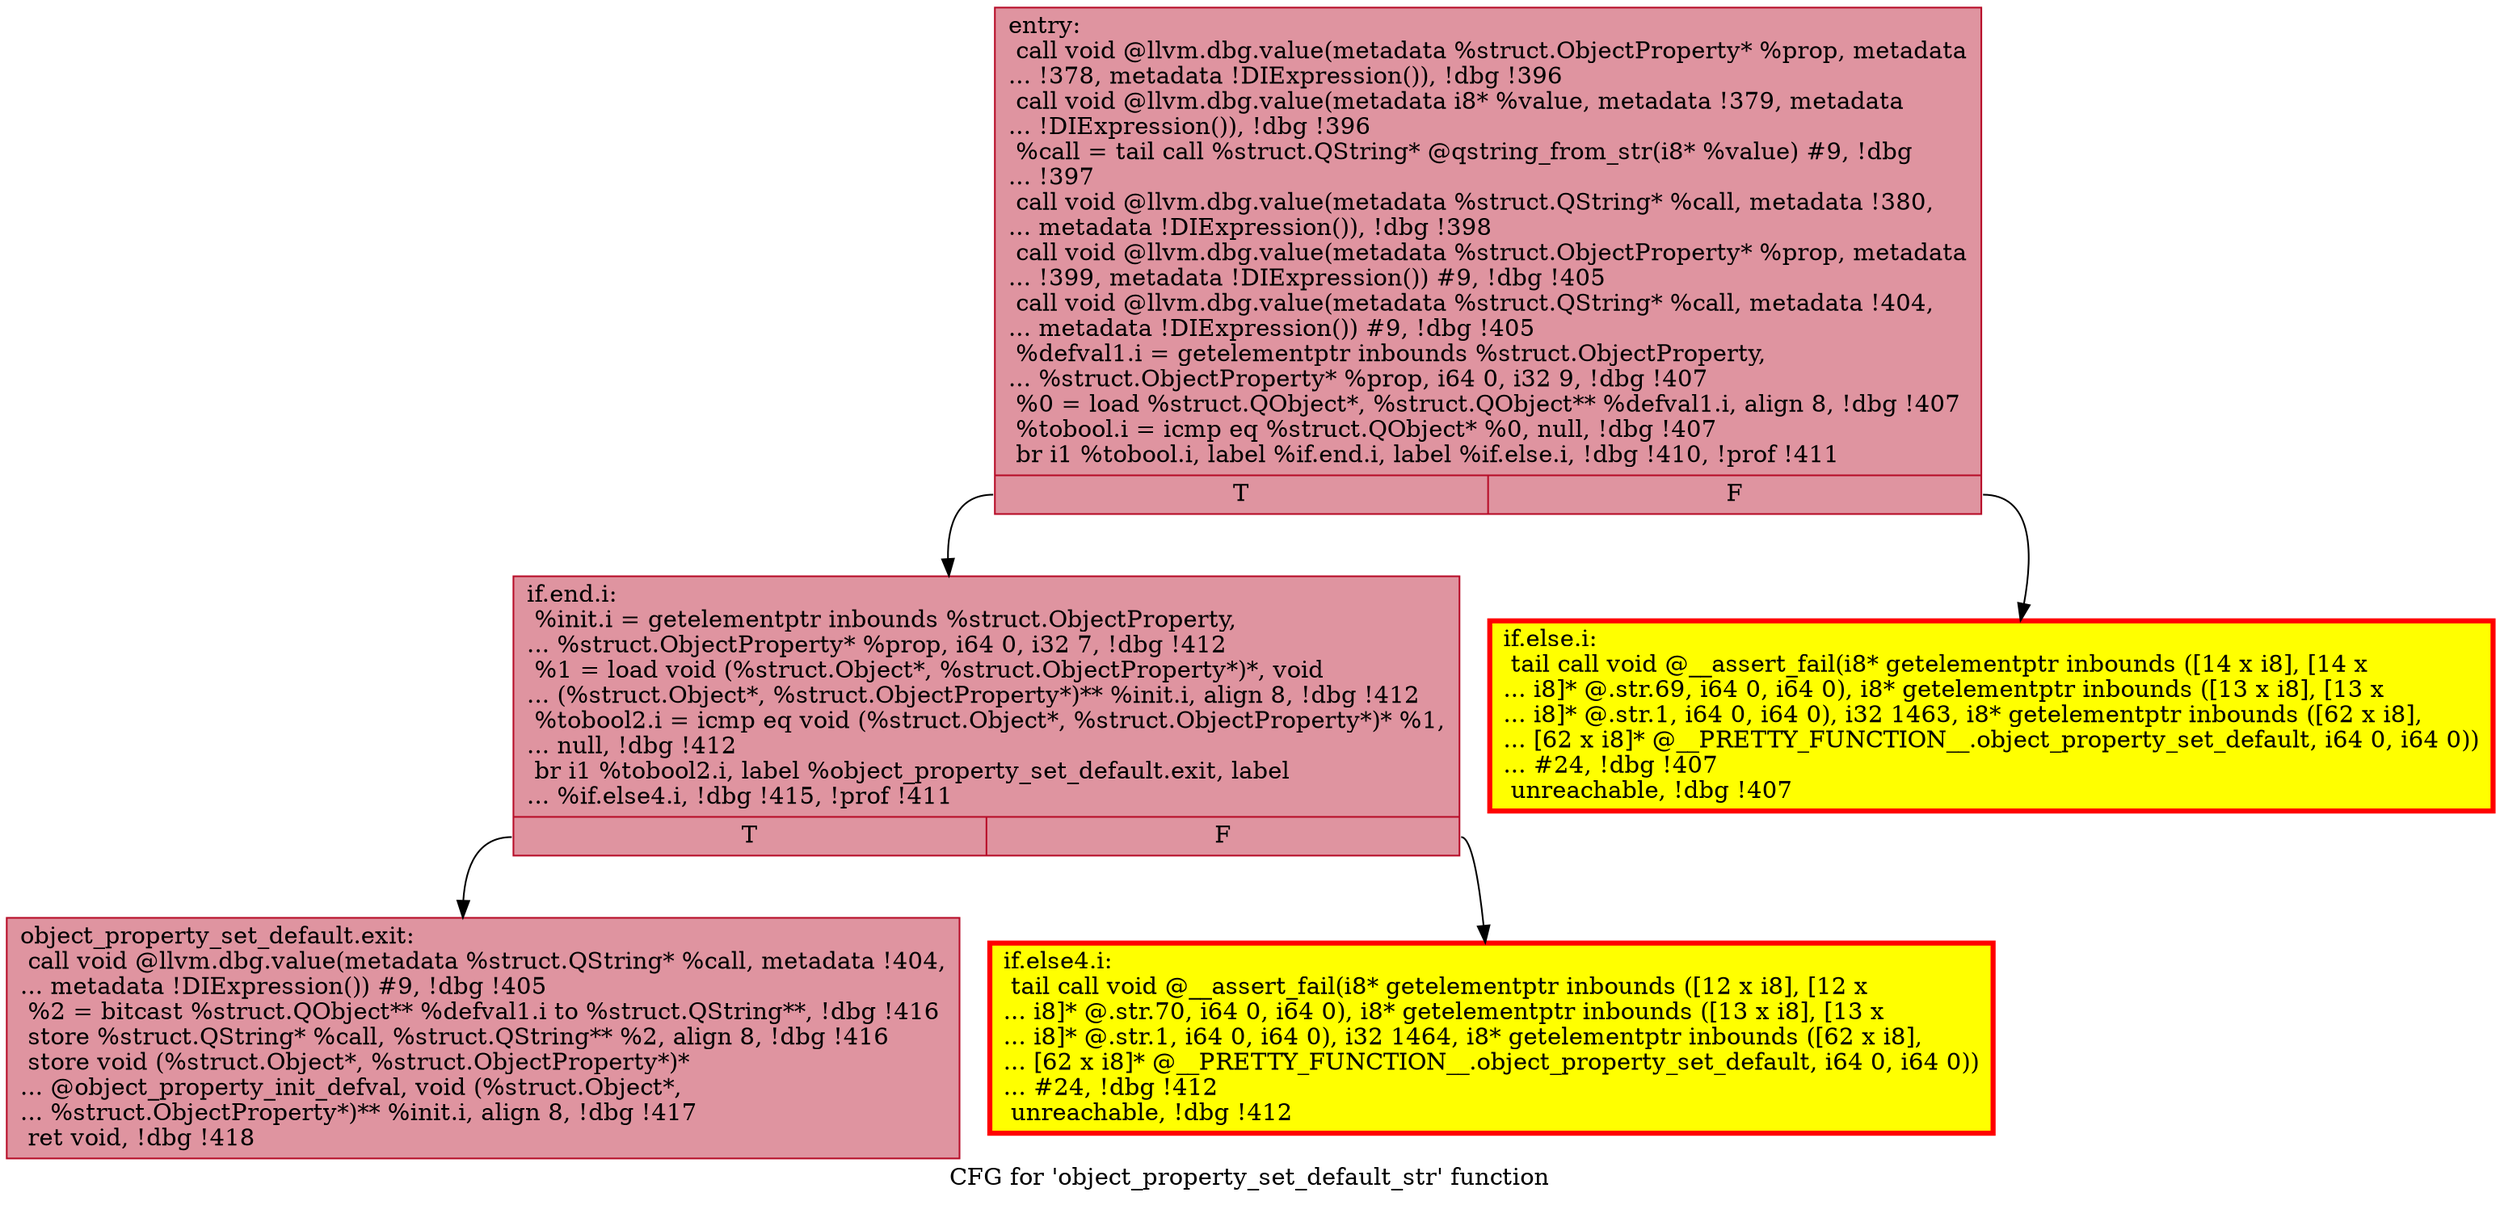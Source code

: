 digraph "CFG for 'object_property_set_default_str' function" {
	label="CFG for 'object_property_set_default_str' function";

	Node0x55ee22667e90 [shape=record,color="#b70d28ff", style=filled, fillcolor="#b70d2870",label="{entry:\l  call void @llvm.dbg.value(metadata %struct.ObjectProperty* %prop, metadata\l... !378, metadata !DIExpression()), !dbg !396\l  call void @llvm.dbg.value(metadata i8* %value, metadata !379, metadata\l... !DIExpression()), !dbg !396\l  %call = tail call %struct.QString* @qstring_from_str(i8* %value) #9, !dbg\l... !397\l  call void @llvm.dbg.value(metadata %struct.QString* %call, metadata !380,\l... metadata !DIExpression()), !dbg !398\l  call void @llvm.dbg.value(metadata %struct.ObjectProperty* %prop, metadata\l... !399, metadata !DIExpression()) #9, !dbg !405\l  call void @llvm.dbg.value(metadata %struct.QString* %call, metadata !404,\l... metadata !DIExpression()) #9, !dbg !405\l  %defval1.i = getelementptr inbounds %struct.ObjectProperty,\l... %struct.ObjectProperty* %prop, i64 0, i32 9, !dbg !407\l  %0 = load %struct.QObject*, %struct.QObject** %defval1.i, align 8, !dbg !407\l  %tobool.i = icmp eq %struct.QObject* %0, null, !dbg !407\l  br i1 %tobool.i, label %if.end.i, label %if.else.i, !dbg !410, !prof !411\l|{<s0>T|<s1>F}}"];
	Node0x55ee22667e90:s0 -> Node0x55ee22a2fa20;
	Node0x55ee22667e90:s1 -> Node0x55ee22545780;
	Node0x55ee22545780 [shape=record,penwidth=3.0, style="filled", color="red", fillcolor="yellow",label="{if.else.i:                                        \l  tail call void @__assert_fail(i8* getelementptr inbounds ([14 x i8], [14 x\l... i8]* @.str.69, i64 0, i64 0), i8* getelementptr inbounds ([13 x i8], [13 x\l... i8]* @.str.1, i64 0, i64 0), i32 1463, i8* getelementptr inbounds ([62 x i8],\l... [62 x i8]* @__PRETTY_FUNCTION__.object_property_set_default, i64 0, i64 0))\l... #24, !dbg !407\l  unreachable, !dbg !407\l}"];
	Node0x55ee22a2fa20 [shape=record,color="#b70d28ff", style=filled, fillcolor="#b70d2870",label="{if.end.i:                                         \l  %init.i = getelementptr inbounds %struct.ObjectProperty,\l... %struct.ObjectProperty* %prop, i64 0, i32 7, !dbg !412\l  %1 = load void (%struct.Object*, %struct.ObjectProperty*)*, void\l... (%struct.Object*, %struct.ObjectProperty*)** %init.i, align 8, !dbg !412\l  %tobool2.i = icmp eq void (%struct.Object*, %struct.ObjectProperty*)* %1,\l... null, !dbg !412\l  br i1 %tobool2.i, label %object_property_set_default.exit, label\l... %if.else4.i, !dbg !415, !prof !411\l|{<s0>T|<s1>F}}"];
	Node0x55ee22a2fa20:s0 -> Node0x55ee227b5630;
	Node0x55ee22a2fa20:s1 -> Node0x55ee22a31a40;
	Node0x55ee22a31a40 [shape=record,penwidth=3.0, style="filled", color="red", fillcolor="yellow",label="{if.else4.i:                                       \l  tail call void @__assert_fail(i8* getelementptr inbounds ([12 x i8], [12 x\l... i8]* @.str.70, i64 0, i64 0), i8* getelementptr inbounds ([13 x i8], [13 x\l... i8]* @.str.1, i64 0, i64 0), i32 1464, i8* getelementptr inbounds ([62 x i8],\l... [62 x i8]* @__PRETTY_FUNCTION__.object_property_set_default, i64 0, i64 0))\l... #24, !dbg !412\l  unreachable, !dbg !412\l}"];
	Node0x55ee227b5630 [shape=record,color="#b70d28ff", style=filled, fillcolor="#b70d2870",label="{object_property_set_default.exit:                 \l  call void @llvm.dbg.value(metadata %struct.QString* %call, metadata !404,\l... metadata !DIExpression()) #9, !dbg !405\l  %2 = bitcast %struct.QObject** %defval1.i to %struct.QString**, !dbg !416\l  store %struct.QString* %call, %struct.QString** %2, align 8, !dbg !416\l  store void (%struct.Object*, %struct.ObjectProperty*)*\l... @object_property_init_defval, void (%struct.Object*,\l... %struct.ObjectProperty*)** %init.i, align 8, !dbg !417\l  ret void, !dbg !418\l}"];
}

